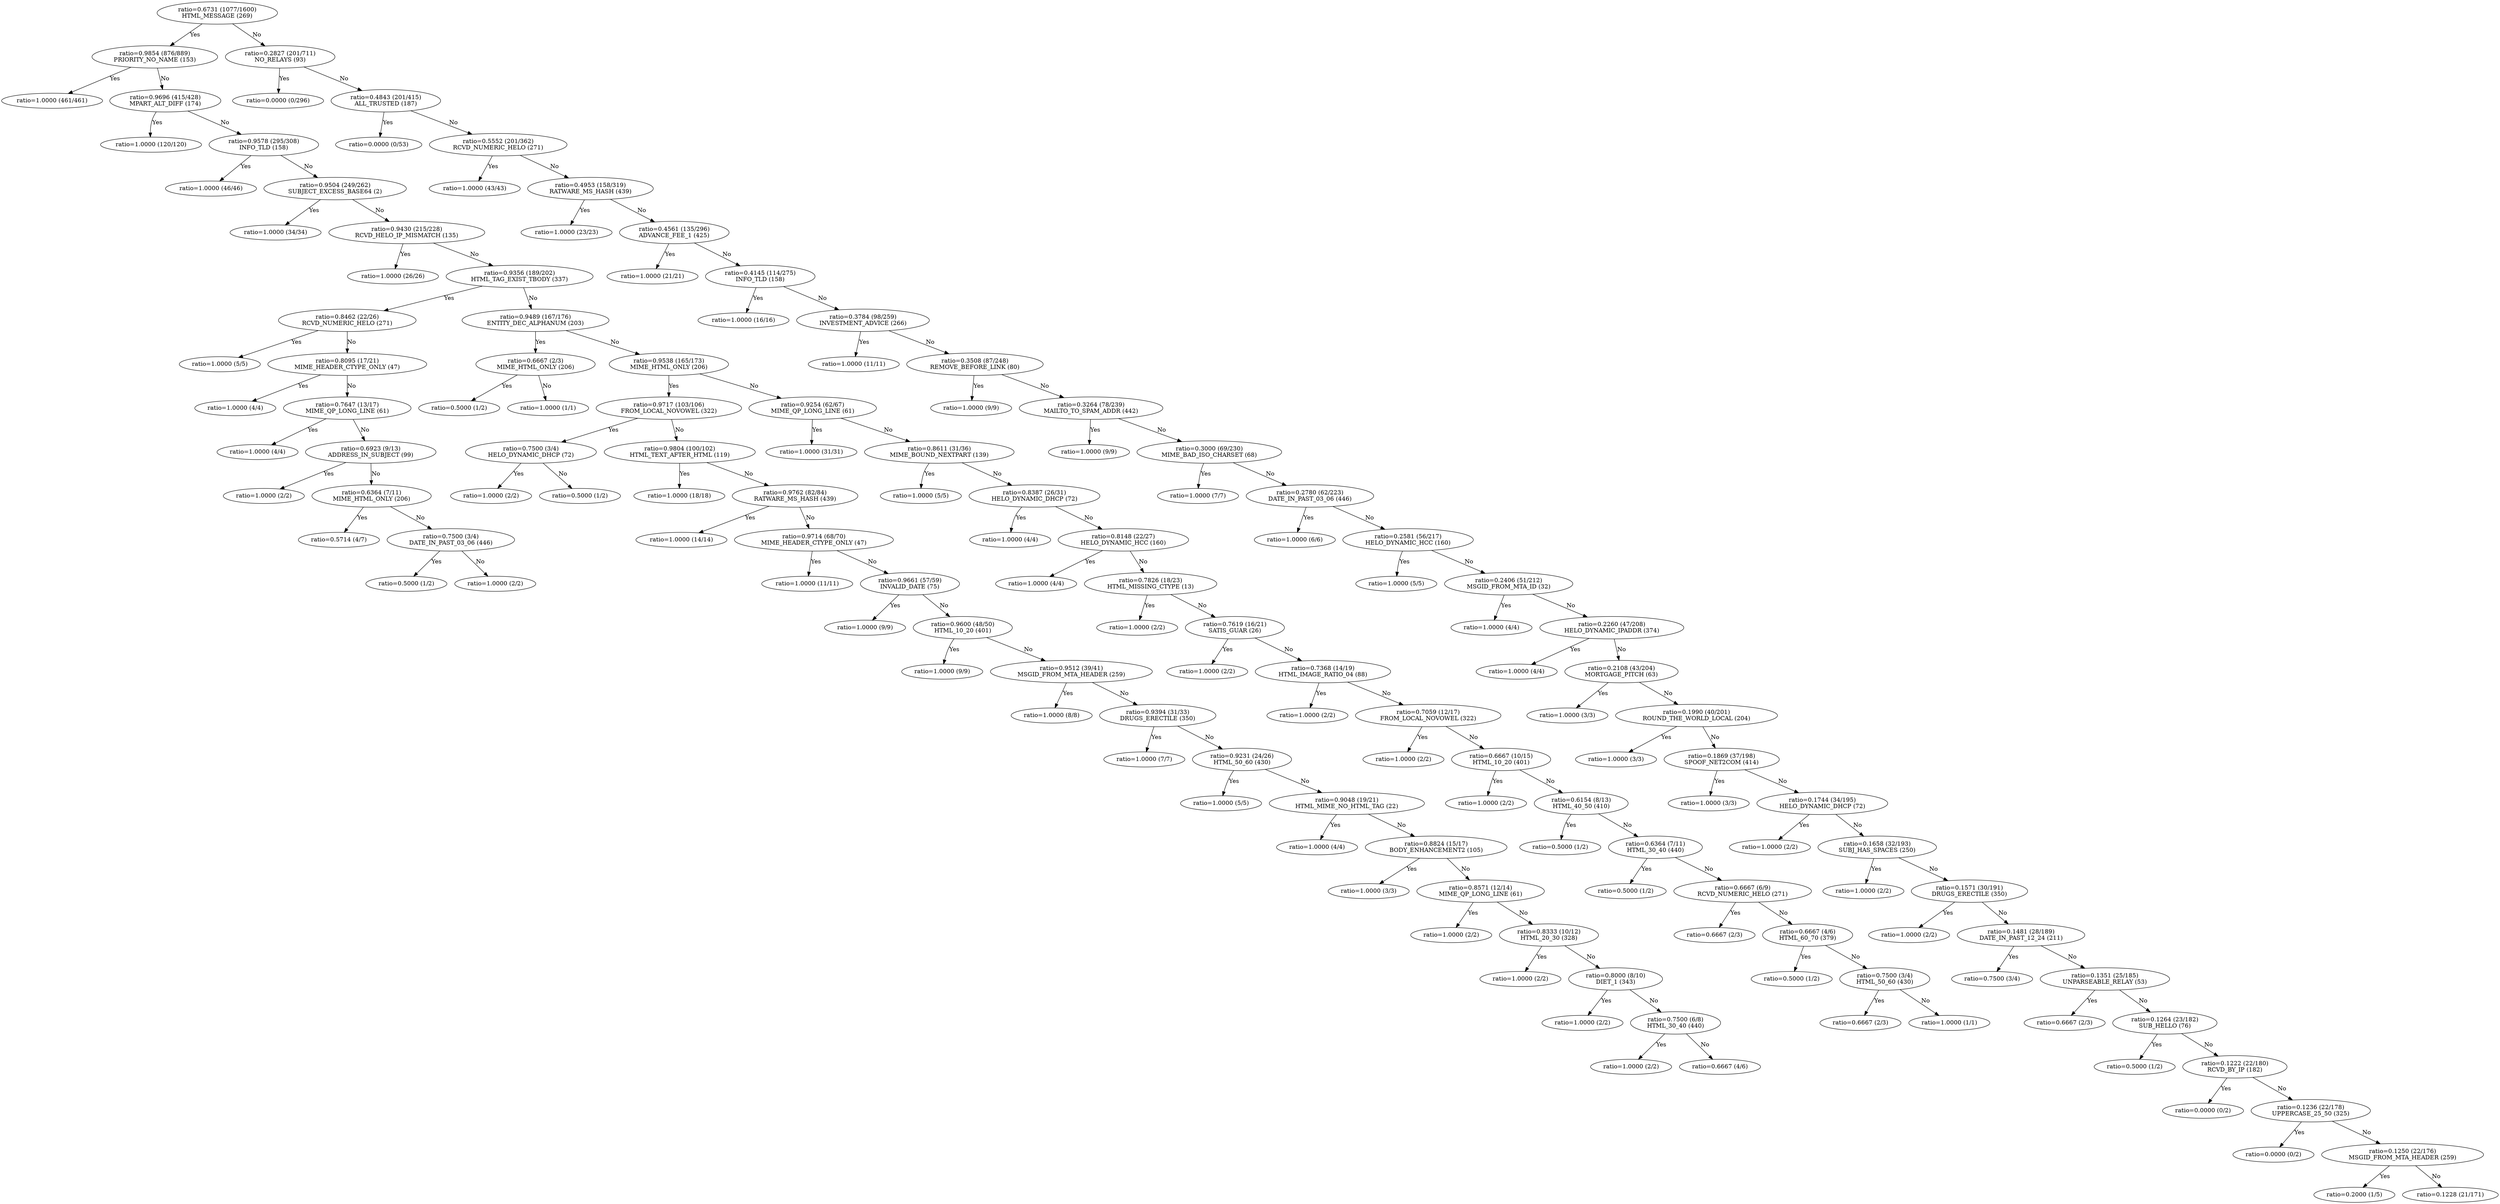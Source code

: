 digraph decisiontree {
n262 [label="ratio=0.6731 (1077/1600)\nHTML_MESSAGE (269)"];

n263 [label="ratio=0.9854 (876/889)\nPRIORITY_NO_NAME (153)"];

n262 -> n263 [label=Yes];

n264 [label="ratio=1.0000 (461/461)\n"];

n263 -> n264 [label=Yes];

n263 -> n265 [label=No];

n265 [label="ratio=0.9696 (415/428)\nMPART_ALT_DIFF (174)"];

n266 [label="ratio=1.0000 (120/120)\n"];

n265 -> n266 [label=Yes];

n265 -> n267 [label=No];

n267 [label="ratio=0.9578 (295/308)\nINFO_TLD (158)"];

n268 [label="ratio=1.0000 (46/46)\n"];

n267 -> n268 [label=Yes];

n267 -> n269 [label=No];

n269 [label="ratio=0.9504 (249/262)\nSUBJECT_EXCESS_BASE64 (2)"];

n270 [label="ratio=1.0000 (34/34)\n"];

n269 -> n270 [label=Yes];

n269 -> n271 [label=No];

n271 [label="ratio=0.9430 (215/228)\nRCVD_HELO_IP_MISMATCH (135)"];

n272 [label="ratio=1.0000 (26/26)\n"];

n271 -> n272 [label=Yes];

n271 -> n273 [label=No];

n273 [label="ratio=0.9356 (189/202)\nHTML_TAG_EXIST_TBODY (337)"];

n274 [label="ratio=0.8462 (22/26)\nRCVD_NUMERIC_HELO (271)"];

n273 -> n274 [label=Yes];

n275 [label="ratio=1.0000 (5/5)\n"];

n274 -> n275 [label=Yes];

n274 -> n276 [label=No];

n276 [label="ratio=0.8095 (17/21)\nMIME_HEADER_CTYPE_ONLY (47)"];

n277 [label="ratio=1.0000 (4/4)\n"];

n276 -> n277 [label=Yes];

n276 -> n278 [label=No];

n278 [label="ratio=0.7647 (13/17)\nMIME_QP_LONG_LINE (61)"];

n279 [label="ratio=1.0000 (4/4)\n"];

n278 -> n279 [label=Yes];

n278 -> n280 [label=No];

n280 [label="ratio=0.6923 (9/13)\nADDRESS_IN_SUBJECT (99)"];

n281 [label="ratio=1.0000 (2/2)\n"];

n280 -> n281 [label=Yes];

n280 -> n282 [label=No];

n282 [label="ratio=0.6364 (7/11)\nMIME_HTML_ONLY (206)"];

n283 [label="ratio=0.5714 (4/7)\n"];

n282 -> n283 [label=Yes];

n282 -> n284 [label=No];

n284 [label="ratio=0.7500 (3/4)\nDATE_IN_PAST_03_06 (446)"];

n285 [label="ratio=0.5000 (1/2)\n"];

n284 -> n285 [label=Yes];

n284 -> n286 [label=No];

n286 [label="ratio=1.0000 (2/2)\n"];

n273 -> n287 [label=No];

n287 [label="ratio=0.9489 (167/176)\nENTITY_DEC_ALPHANUM (203)"];

n288 [label="ratio=0.6667 (2/3)\nMIME_HTML_ONLY (206)"];

n287 -> n288 [label=Yes];

n289 [label="ratio=0.5000 (1/2)\n"];

n288 -> n289 [label=Yes];

n288 -> n290 [label=No];

n290 [label="ratio=1.0000 (1/1)\n"];

n287 -> n291 [label=No];

n291 [label="ratio=0.9538 (165/173)\nMIME_HTML_ONLY (206)"];

n292 [label="ratio=0.9717 (103/106)\nFROM_LOCAL_NOVOWEL (322)"];

n291 -> n292 [label=Yes];

n293 [label="ratio=0.7500 (3/4)\nHELO_DYNAMIC_DHCP (72)"];

n292 -> n293 [label=Yes];

n294 [label="ratio=1.0000 (2/2)\n"];

n293 -> n294 [label=Yes];

n293 -> n295 [label=No];

n295 [label="ratio=0.5000 (1/2)\n"];

n292 -> n296 [label=No];

n296 [label="ratio=0.9804 (100/102)\nHTML_TEXT_AFTER_HTML (119)"];

n297 [label="ratio=1.0000 (18/18)\n"];

n296 -> n297 [label=Yes];

n296 -> n298 [label=No];

n298 [label="ratio=0.9762 (82/84)\nRATWARE_MS_HASH (439)"];

n299 [label="ratio=1.0000 (14/14)\n"];

n298 -> n299 [label=Yes];

n298 -> n300 [label=No];

n300 [label="ratio=0.9714 (68/70)\nMIME_HEADER_CTYPE_ONLY (47)"];

n301 [label="ratio=1.0000 (11/11)\n"];

n300 -> n301 [label=Yes];

n300 -> n302 [label=No];

n302 [label="ratio=0.9661 (57/59)\nINVALID_DATE (75)"];

n303 [label="ratio=1.0000 (9/9)\n"];

n302 -> n303 [label=Yes];

n302 -> n304 [label=No];

n304 [label="ratio=0.9600 (48/50)\nHTML_10_20 (401)"];

n305 [label="ratio=1.0000 (9/9)\n"];

n304 -> n305 [label=Yes];

n304 -> n306 [label=No];

n306 [label="ratio=0.9512 (39/41)\nMSGID_FROM_MTA_HEADER (259)"];

n307 [label="ratio=1.0000 (8/8)\n"];

n306 -> n307 [label=Yes];

n306 -> n308 [label=No];

n308 [label="ratio=0.9394 (31/33)\nDRUGS_ERECTILE (350)"];

n309 [label="ratio=1.0000 (7/7)\n"];

n308 -> n309 [label=Yes];

n308 -> n310 [label=No];

n310 [label="ratio=0.9231 (24/26)\nHTML_50_60 (430)"];

n311 [label="ratio=1.0000 (5/5)\n"];

n310 -> n311 [label=Yes];

n310 -> n312 [label=No];

n312 [label="ratio=0.9048 (19/21)\nHTML_MIME_NO_HTML_TAG (22)"];

n313 [label="ratio=1.0000 (4/4)\n"];

n312 -> n313 [label=Yes];

n312 -> n314 [label=No];

n314 [label="ratio=0.8824 (15/17)\nBODY_ENHANCEMENT2 (105)"];

n315 [label="ratio=1.0000 (3/3)\n"];

n314 -> n315 [label=Yes];

n314 -> n316 [label=No];

n316 [label="ratio=0.8571 (12/14)\nMIME_QP_LONG_LINE (61)"];

n317 [label="ratio=1.0000 (2/2)\n"];

n316 -> n317 [label=Yes];

n316 -> n318 [label=No];

n318 [label="ratio=0.8333 (10/12)\nHTML_20_30 (328)"];

n319 [label="ratio=1.0000 (2/2)\n"];

n318 -> n319 [label=Yes];

n318 -> n320 [label=No];

n320 [label="ratio=0.8000 (8/10)\nDIET_1 (343)"];

n321 [label="ratio=1.0000 (2/2)\n"];

n320 -> n321 [label=Yes];

n320 -> n322 [label=No];

n322 [label="ratio=0.7500 (6/8)\nHTML_30_40 (440)"];

n323 [label="ratio=1.0000 (2/2)\n"];

n322 -> n323 [label=Yes];

n322 -> n324 [label=No];

n324 [label="ratio=0.6667 (4/6)\n"];

n291 -> n325 [label=No];

n325 [label="ratio=0.9254 (62/67)\nMIME_QP_LONG_LINE (61)"];

n326 [label="ratio=1.0000 (31/31)\n"];

n325 -> n326 [label=Yes];

n325 -> n327 [label=No];

n327 [label="ratio=0.8611 (31/36)\nMIME_BOUND_NEXTPART (139)"];

n328 [label="ratio=1.0000 (5/5)\n"];

n327 -> n328 [label=Yes];

n327 -> n329 [label=No];

n329 [label="ratio=0.8387 (26/31)\nHELO_DYNAMIC_DHCP (72)"];

n330 [label="ratio=1.0000 (4/4)\n"];

n329 -> n330 [label=Yes];

n329 -> n331 [label=No];

n331 [label="ratio=0.8148 (22/27)\nHELO_DYNAMIC_HCC (160)"];

n332 [label="ratio=1.0000 (4/4)\n"];

n331 -> n332 [label=Yes];

n331 -> n333 [label=No];

n333 [label="ratio=0.7826 (18/23)\nHTML_MISSING_CTYPE (13)"];

n334 [label="ratio=1.0000 (2/2)\n"];

n333 -> n334 [label=Yes];

n333 -> n335 [label=No];

n335 [label="ratio=0.7619 (16/21)\nSATIS_GUAR (26)"];

n336 [label="ratio=1.0000 (2/2)\n"];

n335 -> n336 [label=Yes];

n335 -> n337 [label=No];

n337 [label="ratio=0.7368 (14/19)\nHTML_IMAGE_RATIO_04 (88)"];

n338 [label="ratio=1.0000 (2/2)\n"];

n337 -> n338 [label=Yes];

n337 -> n339 [label=No];

n339 [label="ratio=0.7059 (12/17)\nFROM_LOCAL_NOVOWEL (322)"];

n340 [label="ratio=1.0000 (2/2)\n"];

n339 -> n340 [label=Yes];

n339 -> n341 [label=No];

n341 [label="ratio=0.6667 (10/15)\nHTML_10_20 (401)"];

n342 [label="ratio=1.0000 (2/2)\n"];

n341 -> n342 [label=Yes];

n341 -> n343 [label=No];

n343 [label="ratio=0.6154 (8/13)\nHTML_40_50 (410)"];

n344 [label="ratio=0.5000 (1/2)\n"];

n343 -> n344 [label=Yes];

n343 -> n345 [label=No];

n345 [label="ratio=0.6364 (7/11)\nHTML_30_40 (440)"];

n346 [label="ratio=0.5000 (1/2)\n"];

n345 -> n346 [label=Yes];

n345 -> n347 [label=No];

n347 [label="ratio=0.6667 (6/9)\nRCVD_NUMERIC_HELO (271)"];

n348 [label="ratio=0.6667 (2/3)\n"];

n347 -> n348 [label=Yes];

n347 -> n349 [label=No];

n349 [label="ratio=0.6667 (4/6)\nHTML_60_70 (379)"];

n350 [label="ratio=0.5000 (1/2)\n"];

n349 -> n350 [label=Yes];

n349 -> n351 [label=No];

n351 [label="ratio=0.7500 (3/4)\nHTML_50_60 (430)"];

n352 [label="ratio=0.6667 (2/3)\n"];

n351 -> n352 [label=Yes];

n351 -> n353 [label=No];

n353 [label="ratio=1.0000 (1/1)\n"];

n262 -> n354 [label=No];

n354 [label="ratio=0.2827 (201/711)\nNO_RELAYS (93)"];

n355 [label="ratio=0.0000 (0/296)\n"];

n354 -> n355 [label=Yes];

n354 -> n356 [label=No];

n356 [label="ratio=0.4843 (201/415)\nALL_TRUSTED (187)"];

n357 [label="ratio=0.0000 (0/53)\n"];

n356 -> n357 [label=Yes];

n356 -> n358 [label=No];

n358 [label="ratio=0.5552 (201/362)\nRCVD_NUMERIC_HELO (271)"];

n359 [label="ratio=1.0000 (43/43)\n"];

n358 -> n359 [label=Yes];

n358 -> n360 [label=No];

n360 [label="ratio=0.4953 (158/319)\nRATWARE_MS_HASH (439)"];

n361 [label="ratio=1.0000 (23/23)\n"];

n360 -> n361 [label=Yes];

n360 -> n362 [label=No];

n362 [label="ratio=0.4561 (135/296)\nADVANCE_FEE_1 (425)"];

n363 [label="ratio=1.0000 (21/21)\n"];

n362 -> n363 [label=Yes];

n362 -> n364 [label=No];

n364 [label="ratio=0.4145 (114/275)\nINFO_TLD (158)"];

n365 [label="ratio=1.0000 (16/16)\n"];

n364 -> n365 [label=Yes];

n364 -> n366 [label=No];

n366 [label="ratio=0.3784 (98/259)\nINVESTMENT_ADVICE (266)"];

n367 [label="ratio=1.0000 (11/11)\n"];

n366 -> n367 [label=Yes];

n366 -> n368 [label=No];

n368 [label="ratio=0.3508 (87/248)\nREMOVE_BEFORE_LINK (80)"];

n369 [label="ratio=1.0000 (9/9)\n"];

n368 -> n369 [label=Yes];

n368 -> n370 [label=No];

n370 [label="ratio=0.3264 (78/239)\nMAILTO_TO_SPAM_ADDR (442)"];

n371 [label="ratio=1.0000 (9/9)\n"];

n370 -> n371 [label=Yes];

n370 -> n372 [label=No];

n372 [label="ratio=0.3000 (69/230)\nMIME_BAD_ISO_CHARSET (68)"];

n373 [label="ratio=1.0000 (7/7)\n"];

n372 -> n373 [label=Yes];

n372 -> n374 [label=No];

n374 [label="ratio=0.2780 (62/223)\nDATE_IN_PAST_03_06 (446)"];

n375 [label="ratio=1.0000 (6/6)\n"];

n374 -> n375 [label=Yes];

n374 -> n376 [label=No];

n376 [label="ratio=0.2581 (56/217)\nHELO_DYNAMIC_HCC (160)"];

n377 [label="ratio=1.0000 (5/5)\n"];

n376 -> n377 [label=Yes];

n376 -> n378 [label=No];

n378 [label="ratio=0.2406 (51/212)\nMSGID_FROM_MTA_ID (32)"];

n379 [label="ratio=1.0000 (4/4)\n"];

n378 -> n379 [label=Yes];

n378 -> n380 [label=No];

n380 [label="ratio=0.2260 (47/208)\nHELO_DYNAMIC_IPADDR (374)"];

n381 [label="ratio=1.0000 (4/4)\n"];

n380 -> n381 [label=Yes];

n380 -> n382 [label=No];

n382 [label="ratio=0.2108 (43/204)\nMORTGAGE_PITCH (63)"];

n383 [label="ratio=1.0000 (3/3)\n"];

n382 -> n383 [label=Yes];

n382 -> n384 [label=No];

n384 [label="ratio=0.1990 (40/201)\nROUND_THE_WORLD_LOCAL (204)"];

n385 [label="ratio=1.0000 (3/3)\n"];

n384 -> n385 [label=Yes];

n384 -> n386 [label=No];

n386 [label="ratio=0.1869 (37/198)\nSPOOF_NET2COM (414)"];

n387 [label="ratio=1.0000 (3/3)\n"];

n386 -> n387 [label=Yes];

n386 -> n388 [label=No];

n388 [label="ratio=0.1744 (34/195)\nHELO_DYNAMIC_DHCP (72)"];

n389 [label="ratio=1.0000 (2/2)\n"];

n388 -> n389 [label=Yes];

n388 -> n390 [label=No];

n390 [label="ratio=0.1658 (32/193)\nSUBJ_HAS_SPACES (250)"];

n391 [label="ratio=1.0000 (2/2)\n"];

n390 -> n391 [label=Yes];

n390 -> n392 [label=No];

n392 [label="ratio=0.1571 (30/191)\nDRUGS_ERECTILE (350)"];

n393 [label="ratio=1.0000 (2/2)\n"];

n392 -> n393 [label=Yes];

n392 -> n394 [label=No];

n394 [label="ratio=0.1481 (28/189)\nDATE_IN_PAST_12_24 (211)"];

n395 [label="ratio=0.7500 (3/4)\n"];

n394 -> n395 [label=Yes];

n394 -> n396 [label=No];

n396 [label="ratio=0.1351 (25/185)\nUNPARSEABLE_RELAY (53)"];

n397 [label="ratio=0.6667 (2/3)\n"];

n396 -> n397 [label=Yes];

n396 -> n398 [label=No];

n398 [label="ratio=0.1264 (23/182)\nSUB_HELLO (76)"];

n399 [label="ratio=0.5000 (1/2)\n"];

n398 -> n399 [label=Yes];

n398 -> n400 [label=No];

n400 [label="ratio=0.1222 (22/180)\nRCVD_BY_IP (182)"];

n401 [label="ratio=0.0000 (0/2)\n"];

n400 -> n401 [label=Yes];

n400 -> n402 [label=No];

n402 [label="ratio=0.1236 (22/178)\nUPPERCASE_25_50 (325)"];

n403 [label="ratio=0.0000 (0/2)\n"];

n402 -> n403 [label=Yes];

n402 -> n404 [label=No];

n404 [label="ratio=0.1250 (22/176)\nMSGID_FROM_MTA_HEADER (259)"];

n405 [label="ratio=0.2000 (1/5)\n"];

n404 -> n405 [label=Yes];

n404 -> n406 [label=No];

n406 [label="ratio=0.1228 (21/171)\n"];

}
